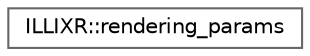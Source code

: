 digraph "Graphical Class Hierarchy"
{
 // LATEX_PDF_SIZE
  bgcolor="transparent";
  edge [fontname=Helvetica,fontsize=10,labelfontname=Helvetica,labelfontsize=10];
  node [fontname=Helvetica,fontsize=10,shape=box,height=0.2,width=0.4];
  rankdir="LR";
  Node0 [id="Node000000",label="ILLIXR::rendering_params",height=0.2,width=0.4,color="grey40", fillcolor="white", style="filled",URL="$structILLIXR_1_1rendering__params.html",tooltip="Rendering parameters."];
}
